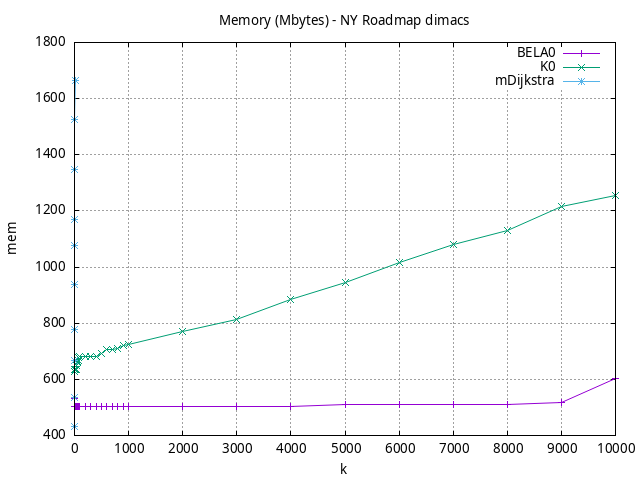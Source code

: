 #!/usr/bin/gnuplot
# -*- coding: utf-8 -*-
#
# results/roadmap/dimacs/NY/USA-road-d.NY.brute-force.mem.gnuplot
#
# Started on 01/09/2024 14:34:22
# Author: Carlos Linares López
set grid
set xlabel "k"
set ylabel "mem"

set title "Memory (Mbytes) - NY Roadmap dimacs"

set terminal png enhanced font "Ariel,10"
set output 'USA-road-d.NY.brute-force.mem.png'

plot "-" title "BELA0"      with linesp, "-" title "K0"      with linesp, "-" title "mDijkstra"      with linesp

	1 530.78
	2 501.92
	3 501.92
	4 501.92
	5 501.92
	6 501.92
	7 501.92
	8 501.92
	9 501.92
	10 502.36
	20 502.36
	30 502.36
	40 502.36
	50 501.92
	60 501.92
	70 501.92
	80 501.92
	90 501.92
	100 501.92
	200 501.92
	300 501.92
	400 501.92
	500 501.92
	600 501.92
	700 503.61
	800 503.18
	900 503.18
	1000 502.79
	2000 503.18
	3000 503.18
	4000 503.19
	5000 509.6
	6000 509.05
	7000 510.8
	8000 510.75
	9000 517.94
	10000 604.4
end
	1 627.92
	2 636.72
	3 636.72
	4 636.72
	5 636.72
	6 636.72
	7 636.72
	8 636.72
	9 636.72
	10 636.72
	20 636.72
	30 636.63
	40 648.12
	50 659.69
	60 663.0
	70 667.32
	80 678.36
	90 680.76
	100 680.76
	200 680.76
	300 680.81
	400 681.31
	500 693.68
	600 705.72
	700 705.65
	800 711.26
	900 719.48
	1000 723.95
	2000 771.99
	3000 814.94
	4000 885.42
	5000 943.71
	6000 1015.37
	7000 1081.14
	8000 1129.66
	9000 1214.17
	10000 1253.61
end
	1 433.74
	2 534.94
	3 667.43
	4 775.89
	5 938.46
	6 1077.56
	7 1171.09
	8 1348.29
	9 1525.46
	10 1663.77
end
